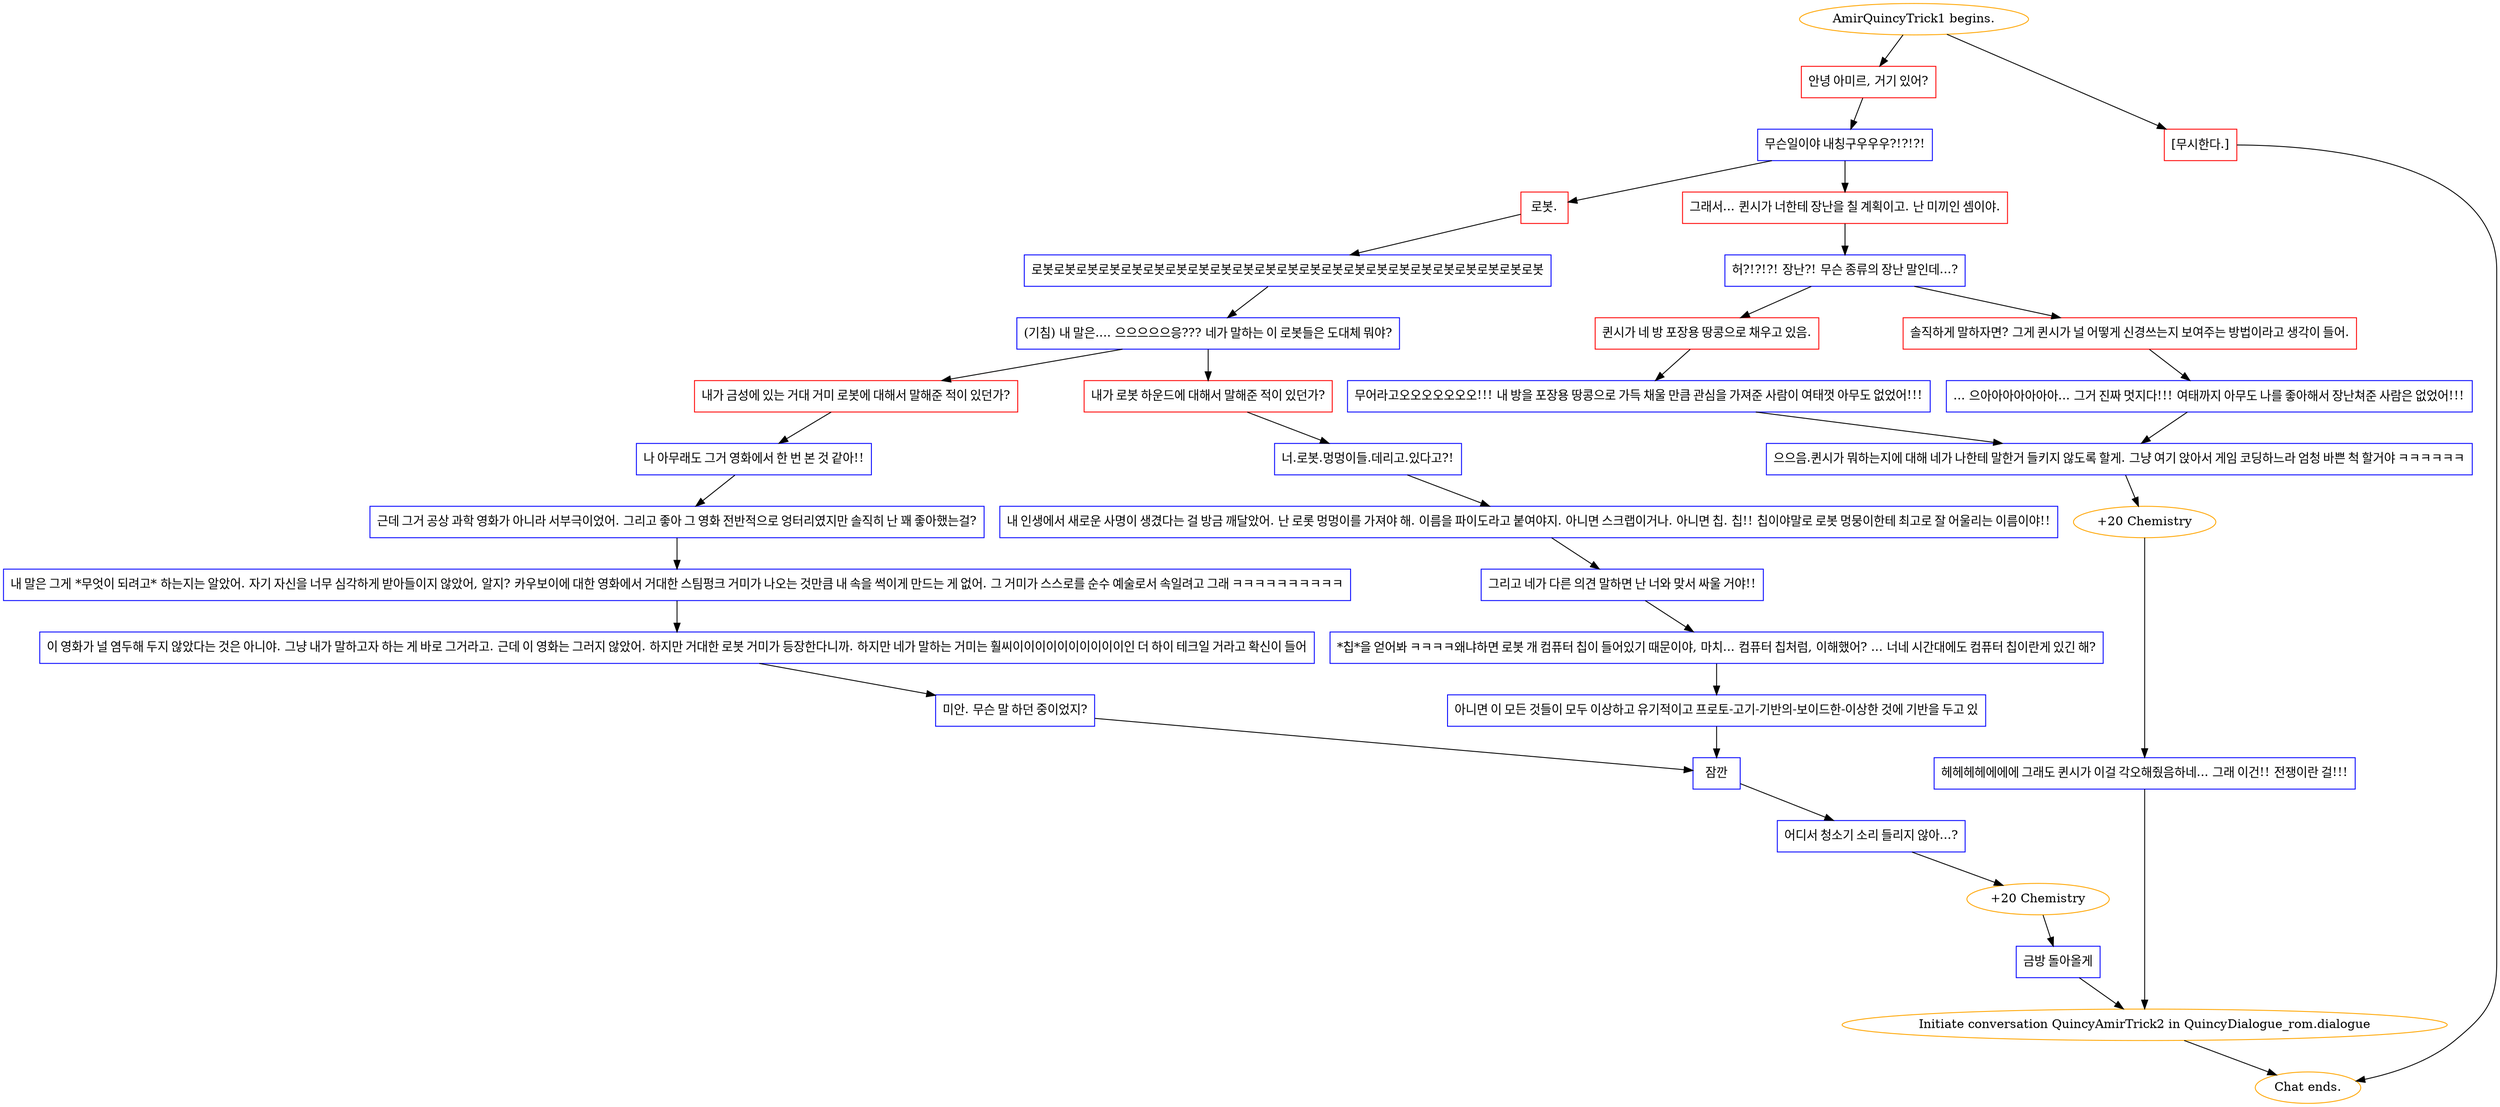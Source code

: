 digraph {
	"AmirQuincyTrick1 begins." [color=orange];
		"AmirQuincyTrick1 begins." -> j4111798923;
		"AmirQuincyTrick1 begins." -> j3220779863;
	j4111798923 [label="안녕 아미르, 거기 있어?",shape=box,color=red];
		j4111798923 -> j1694657795;
	j3220779863 [label="[무시한다.]",shape=box,color=red];
		j3220779863 -> "Chat ends.";
	j1694657795 [label="무슨일이야 내칭구우우우?!?!?!",shape=box,color=blue];
		j1694657795 -> j737769111;
		j1694657795 -> j1860290494;
	"Chat ends." [color=orange];
	j737769111 [label="로봇.",shape=box,color=red];
		j737769111 -> j1190679747;
	j1860290494 [label="그래서... 퀸시가 너한테 장난을 칠 계획이고. 난 미끼인 셈이야.",shape=box,color=red];
		j1860290494 -> j1601980197;
	j1190679747 [label="로봇로봇로봇로봇로봇로봇로봇로봇로봇로봇로봇로봇로봇로봇로봇로봇로봇로봇로봇로봇로봇로봇로봇",shape=box,color=blue];
		j1190679747 -> j2913396047;
	j1601980197 [label="허?!?!?! 장난?! 무슨 종류의 장난 말인데...?",shape=box,color=blue];
		j1601980197 -> j2091793833;
		j1601980197 -> j3283669558;
	j2913396047 [label="(기침) 내 말은.... 으으으으으응??? 네가 말하는 이 로봇들은 도대체 뭐야?",shape=box,color=blue];
		j2913396047 -> j4161012478;
		j2913396047 -> j1687654884;
	j2091793833 [label="퀸시가 네 방 포장용 땅콩으로 채우고 있음.",shape=box,color=red];
		j2091793833 -> j2157900866;
	j3283669558 [label="솔직하게 말하자면? 그게 퀸시가 널 어떻게 신경쓰는지 보여주는 방법이라고 생각이 들어.",shape=box,color=red];
		j3283669558 -> j3381802839;
	j4161012478 [label="내가 금성에 있는 거대 거미 로봇에 대해서 말해준 적이 있던가?",shape=box,color=red];
		j4161012478 -> j2782380840;
	j1687654884 [label="내가 로봇 하운드에 대해서 말해준 적이 있던가?",shape=box,color=red];
		j1687654884 -> j490132458;
	j2157900866 [label="무어라고오오오오오오오!!! 내 방을 포장용 땅콩으로 가득 채울 만큼 관심을 가져준 사람이 여태껏 아무도 없었어!!!",shape=box,color=blue];
		j2157900866 -> j3608780803;
	j3381802839 [label="... 으아아아아아아아... 그거 진짜 멋지다!!! 여태까지 아무도 나를 좋아해서 장난쳐준 사람은 없었어!!!",shape=box,color=blue];
		j3381802839 -> j3608780803;
	j2782380840 [label="나 아무래도 그거 영화에서 한 번 본 것 같아!!",shape=box,color=blue];
		j2782380840 -> j3266688998;
	j490132458 [label="너.로봇.멍멍이들.데리고.있다고?!",shape=box,color=blue];
		j490132458 -> j661718157;
	j3608780803 [label="으으음.퀸시가 뭐하는지에 대해 네가 나한테 말한거 들키지 않도록 할게. 그냥 여기 앉아서 게임 코딩하느라 엄청 바쁜 척 할거야 ㅋㅋㅋㅋㅋㅋ",shape=box,color=blue];
		j3608780803 -> j1976722281;
	j3266688998 [label="근데 그거 공상 과학 영화가 아니라 서부극이었어. 그리고 좋아 그 영화 전반적으로 엉터리였지만 솔직히 난 꽤 좋아했는걸?",shape=box,color=blue];
		j3266688998 -> j1472262489;
	j661718157 [label="내 인생에서 새로운 사명이 생겼다는 걸 방금 깨달았어. 난 로롯 멍멍이를 가져야 해. 이름을 파이도라고 붙여야지. 아니면 스크랩이거나. 아니면 칩. 칩!! 칩이야말로 로봇 멍뭉이한테 최고로 잘 어울리는 이름이야!!",shape=box,color=blue];
		j661718157 -> j311279239;
	j1976722281 [label="+20 Chemistry",color=orange];
		j1976722281 -> j360763409;
	j1472262489 [label="내 말은 그게 *무엇이 되려고* 하는지는 알았어. 자기 자신을 너무 심각하게 받아들이지 않았어, 알지? 카우보이에 대한 영화에서 거대한 스팀펑크 거미가 나오는 것만큼 내 속을 썩이게 만드는 게 없어. 그 거미가 스스로를 순수 예술로서 속일려고 그래 ㅋㅋㅋㅋㅋㅋㅋㅋㅋㅋ",shape=box,color=blue];
		j1472262489 -> j3730423680;
	j311279239 [label="그리고 네가 다른 의견 말하면 난 너와 맞서 싸울 거야!!",shape=box,color=blue];
		j311279239 -> j1351526928;
	j360763409 [label="헤헤헤헤에에에 그래도 퀸시가 이걸 각오해줬음하네... 그래 이건!! 전쟁이란 걸!!!",shape=box,color=blue];
		j360763409 -> "Initiate conversation QuincyAmirTrick2 in QuincyDialogue_rom.dialogue";
	j3730423680 [label="이 영화가 널 염두해 두지 않았다는 것은 아니야. 그냥 내가 말하고자 하는 게 바로 그거라고. 근데 이 영화는 그러지 않았어. 하지만 거대한 로봇 거미가 등장한다니까. 하지만 네가 말하는 거미는 훨씨이이이이이이이이이이인 더 하이 테크일 거라고 확신이 들어",shape=box,color=blue];
		j3730423680 -> j2829608731;
	j1351526928 [label="*칩*을 얻어봐 ㅋㅋㅋㅋ왜냐하면 로봇 개 컴퓨터 칩이 들어있기 때문이야, 마치... 컴퓨터 칩처럼, 이해했어? ... 너네 시간대에도 컴퓨터 칩이란게 있긴 해?",shape=box,color=blue];
		j1351526928 -> j3414292063;
	"Initiate conversation QuincyAmirTrick2 in QuincyDialogue_rom.dialogue" [label="Initiate conversation QuincyAmirTrick2 in QuincyDialogue_rom.dialogue",color=orange];
		"Initiate conversation QuincyAmirTrick2 in QuincyDialogue_rom.dialogue" -> "Chat ends.";
	j2829608731 [label="미안. 무슨 말 하던 중이었지?",shape=box,color=blue];
		j2829608731 -> j573518294;
	j3414292063 [label="아니면 이 모든 것들이 모두 이상하고 유기적이고 프로토-고기-기반의-보이드한-이상한 것에 기반을 두고 있",shape=box,color=blue];
		j3414292063 -> j573518294;
	j573518294 [label="잠깐",shape=box,color=blue];
		j573518294 -> j3529053507;
	j3529053507 [label="어디서 청소기 소리 들리지 않아...?",shape=box,color=blue];
		j3529053507 -> j3989299269;
	j3989299269 [label="+20 Chemistry",color=orange];
		j3989299269 -> j3955151942;
	j3955151942 [label="금방 돌아올게",shape=box,color=blue];
		j3955151942 -> "Initiate conversation QuincyAmirTrick2 in QuincyDialogue_rom.dialogue";
}